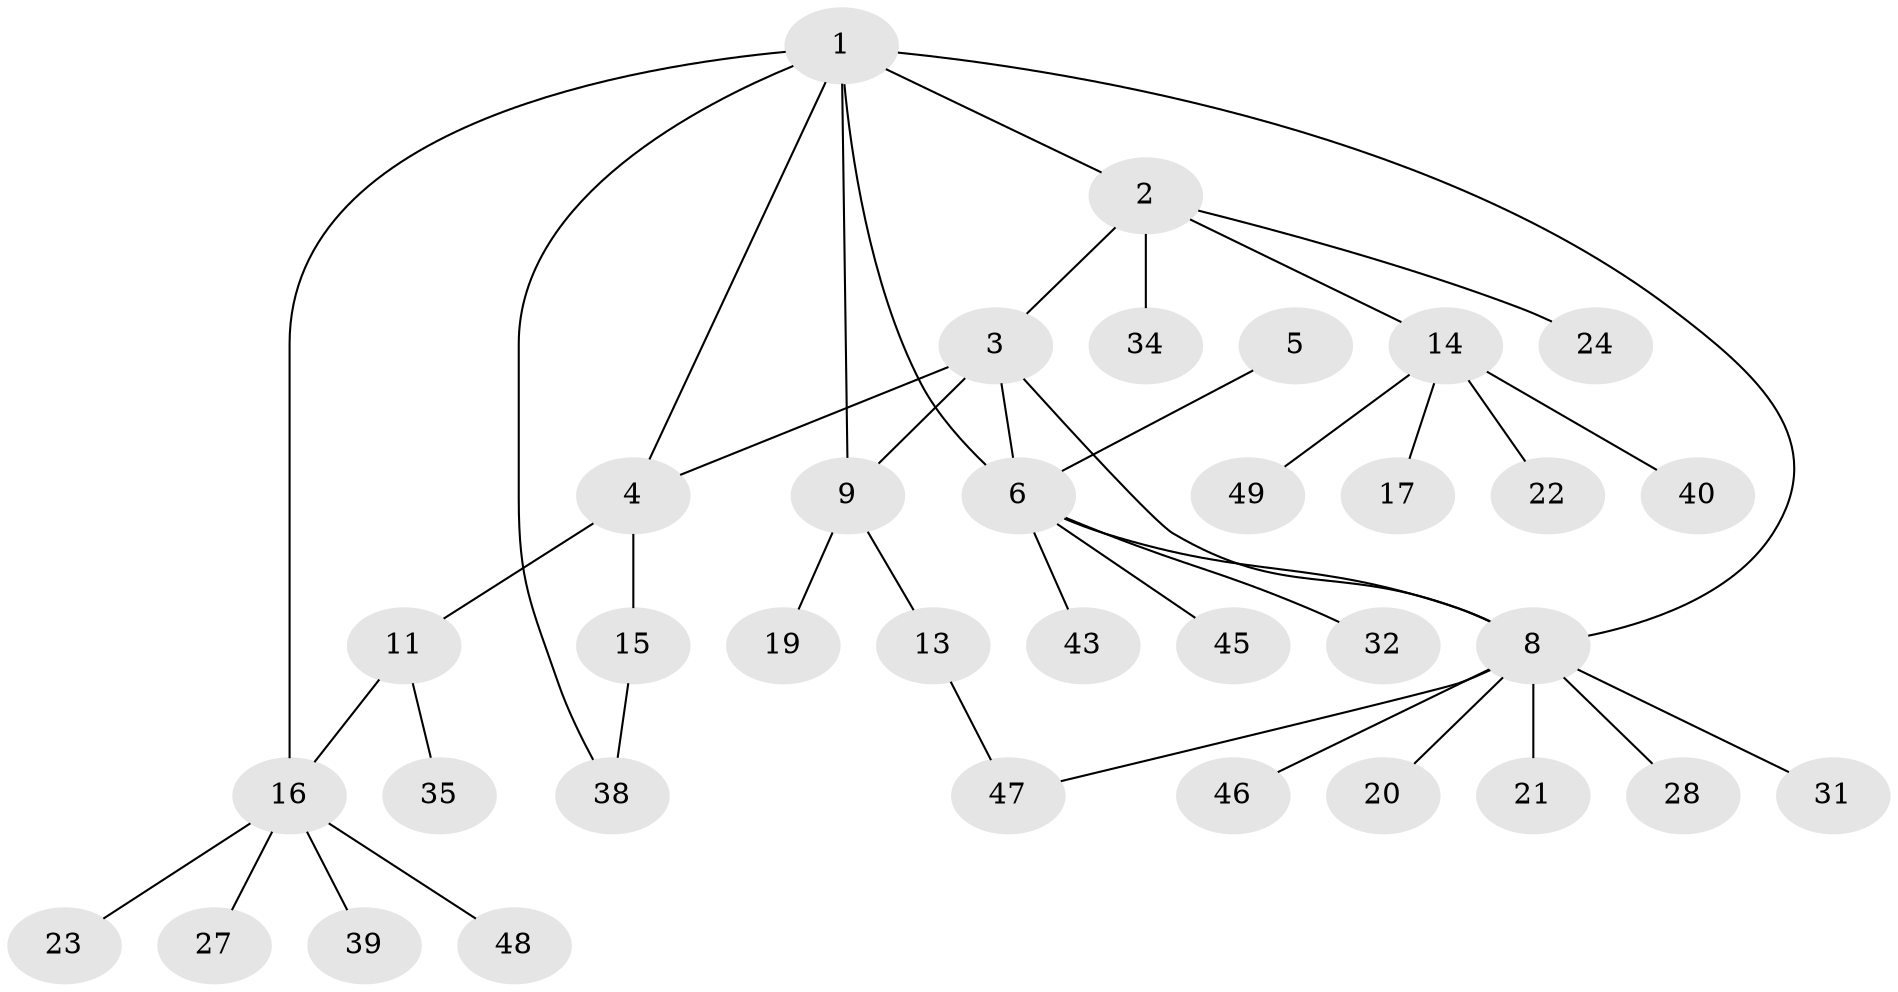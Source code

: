 // Generated by graph-tools (version 1.1) at 2025/24/03/03/25 07:24:14]
// undirected, 35 vertices, 42 edges
graph export_dot {
graph [start="1"]
  node [color=gray90,style=filled];
  1 [super="+10"];
  2 [super="+29"];
  3 [super="+7"];
  4;
  5 [super="+50"];
  6 [super="+36"];
  8 [super="+12"];
  9 [super="+33"];
  11 [super="+30"];
  13 [super="+37"];
  14 [super="+44"];
  15 [super="+26"];
  16 [super="+18"];
  17;
  19;
  20;
  21;
  22 [super="+25"];
  23;
  24;
  27;
  28 [super="+41"];
  31;
  32;
  34 [super="+42"];
  35;
  38;
  39;
  40;
  43;
  45;
  46;
  47;
  48;
  49;
  1 -- 2;
  1 -- 4;
  1 -- 6 [weight=2];
  1 -- 38;
  1 -- 16;
  1 -- 8;
  1 -- 9;
  2 -- 14;
  2 -- 24;
  2 -- 34;
  2 -- 3;
  3 -- 4;
  3 -- 6;
  3 -- 9;
  3 -- 8;
  4 -- 11;
  4 -- 15;
  5 -- 6;
  6 -- 8;
  6 -- 32;
  6 -- 43;
  6 -- 45;
  8 -- 20;
  8 -- 21;
  8 -- 28;
  8 -- 31;
  8 -- 46;
  8 -- 47;
  9 -- 13;
  9 -- 19;
  11 -- 16;
  11 -- 35;
  13 -- 47;
  14 -- 17;
  14 -- 22;
  14 -- 40;
  14 -- 49;
  15 -- 38;
  16 -- 39;
  16 -- 48;
  16 -- 27;
  16 -- 23;
}
